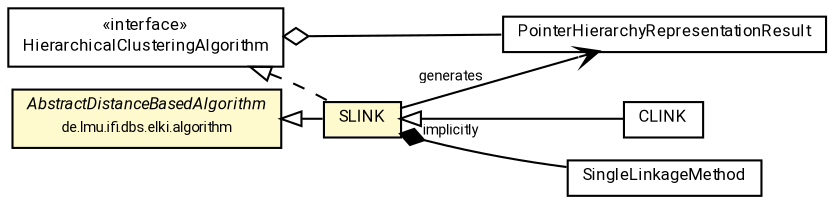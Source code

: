 #!/usr/local/bin/dot
#
# Class diagram 
# Generated by UMLGraph version R5_7_2-60-g0e99a6 (http://www.spinellis.gr/umlgraph/)
#

digraph G {
	graph [fontnames="svg"]
	edge [fontname="Roboto",fontsize=7,labelfontname="Roboto",labelfontsize=7,color="black"];
	node [fontname="Roboto",fontcolor="black",fontsize=8,shape=plaintext,margin=0,width=0,height=0];
	nodesep=0.15;
	ranksep=0.25;
	rankdir=LR;
	// de.lmu.ifi.dbs.elki.algorithm.clustering.hierarchical.PointerHierarchyRepresentationResult
	c8971531 [label=<<table title="de.lmu.ifi.dbs.elki.algorithm.clustering.hierarchical.PointerHierarchyRepresentationResult" border="0" cellborder="1" cellspacing="0" cellpadding="2" href="PointerHierarchyRepresentationResult.html" target="_parent">
		<tr><td><table border="0" cellspacing="0" cellpadding="1">
		<tr><td align="center" balign="center"> <font face="Roboto">PointerHierarchyRepresentationResult</font> </td></tr>
		</table></td></tr>
		</table>>, URL="PointerHierarchyRepresentationResult.html"];
	// de.lmu.ifi.dbs.elki.algorithm.clustering.hierarchical.CLINK<O>
	c8971564 [label=<<table title="de.lmu.ifi.dbs.elki.algorithm.clustering.hierarchical.CLINK" border="0" cellborder="1" cellspacing="0" cellpadding="2" href="CLINK.html" target="_parent">
		<tr><td><table border="0" cellspacing="0" cellpadding="1">
		<tr><td align="center" balign="center"> <font face="Roboto">CLINK</font> </td></tr>
		</table></td></tr>
		</table>>, URL="CLINK.html"];
	// de.lmu.ifi.dbs.elki.algorithm.clustering.hierarchical.SLINK<O>
	c8971568 [label=<<table title="de.lmu.ifi.dbs.elki.algorithm.clustering.hierarchical.SLINK" border="0" cellborder="1" cellspacing="0" cellpadding="2" bgcolor="lemonChiffon" href="SLINK.html" target="_parent">
		<tr><td><table border="0" cellspacing="0" cellpadding="1">
		<tr><td align="center" balign="center"> <font face="Roboto">SLINK</font> </td></tr>
		</table></td></tr>
		</table>>, URL="SLINK.html"];
	// de.lmu.ifi.dbs.elki.algorithm.clustering.hierarchical.HierarchicalClusteringAlgorithm
	c8971619 [label=<<table title="de.lmu.ifi.dbs.elki.algorithm.clustering.hierarchical.HierarchicalClusteringAlgorithm" border="0" cellborder="1" cellspacing="0" cellpadding="2" href="HierarchicalClusteringAlgorithm.html" target="_parent">
		<tr><td><table border="0" cellspacing="0" cellpadding="1">
		<tr><td align="center" balign="center"> &#171;interface&#187; </td></tr>
		<tr><td align="center" balign="center"> <font face="Roboto">HierarchicalClusteringAlgorithm</font> </td></tr>
		</table></td></tr>
		</table>>, URL="HierarchicalClusteringAlgorithm.html"];
	// de.lmu.ifi.dbs.elki.algorithm.AbstractDistanceBasedAlgorithm<O, R extends de.lmu.ifi.dbs.elki.result.Result>
	c8971985 [label=<<table title="de.lmu.ifi.dbs.elki.algorithm.AbstractDistanceBasedAlgorithm" border="0" cellborder="1" cellspacing="0" cellpadding="2" bgcolor="LemonChiffon" href="../../AbstractDistanceBasedAlgorithm.html" target="_parent">
		<tr><td><table border="0" cellspacing="0" cellpadding="1">
		<tr><td align="center" balign="center"> <font face="Roboto"><i>AbstractDistanceBasedAlgorithm</i></font> </td></tr>
		<tr><td align="center" balign="center"> <font face="Roboto" point-size="7.0">de.lmu.ifi.dbs.elki.algorithm</font> </td></tr>
		</table></td></tr>
		</table>>, URL="../../AbstractDistanceBasedAlgorithm.html"];
	// de.lmu.ifi.dbs.elki.algorithm.clustering.hierarchical.CLINK<O> extends de.lmu.ifi.dbs.elki.algorithm.clustering.hierarchical.SLINK<O>
	c8971568 -> c8971564 [arrowtail=empty,dir=back,weight=10];
	// de.lmu.ifi.dbs.elki.algorithm.clustering.hierarchical.SLINK<O> extends de.lmu.ifi.dbs.elki.algorithm.AbstractDistanceBasedAlgorithm<O, R extends de.lmu.ifi.dbs.elki.result.Result>
	c8971985 -> c8971568 [arrowtail=empty,dir=back,weight=10];
	// de.lmu.ifi.dbs.elki.algorithm.clustering.hierarchical.SLINK<O> implements de.lmu.ifi.dbs.elki.algorithm.clustering.hierarchical.HierarchicalClusteringAlgorithm
	c8971619 -> c8971568 [arrowtail=empty,style=dashed,dir=back,weight=9];
	// de.lmu.ifi.dbs.elki.algorithm.clustering.hierarchical.SLINK<O> composed SingleLinkageMethod
	c8971568 -> c8974098 [arrowhead=none,arrowtail=diamond,dir=back,weight=6,label="implicitly"];
	// de.lmu.ifi.dbs.elki.algorithm.clustering.hierarchical.SLINK<O> navassoc de.lmu.ifi.dbs.elki.algorithm.clustering.hierarchical.PointerHierarchyRepresentationResult
	c8971568 -> c8971531 [arrowhead=open,weight=1,label="generates"];
	// de.lmu.ifi.dbs.elki.algorithm.clustering.hierarchical.HierarchicalClusteringAlgorithm has de.lmu.ifi.dbs.elki.algorithm.clustering.hierarchical.PointerHierarchyRepresentationResult
	c8971619 -> c8971531 [arrowhead=none,arrowtail=ediamond,dir=back,weight=4];
	// SingleLinkageMethod
	c8974098[label=<<table title="SingleLinkageMethod" border="0" cellborder="1" cellspacing="0" cellpadding="2" href="http://docs.oracle.com/javase/7/docs/api/SingleLinkageMethod.html" target="_parent">
		<tr><td><table border="0" cellspacing="0" cellpadding="1">
		<tr><td align="center" balign="center"> <font face="Roboto">SingleLinkageMethod</font> </td></tr>
		</table></td></tr>
		</table>>];
}

